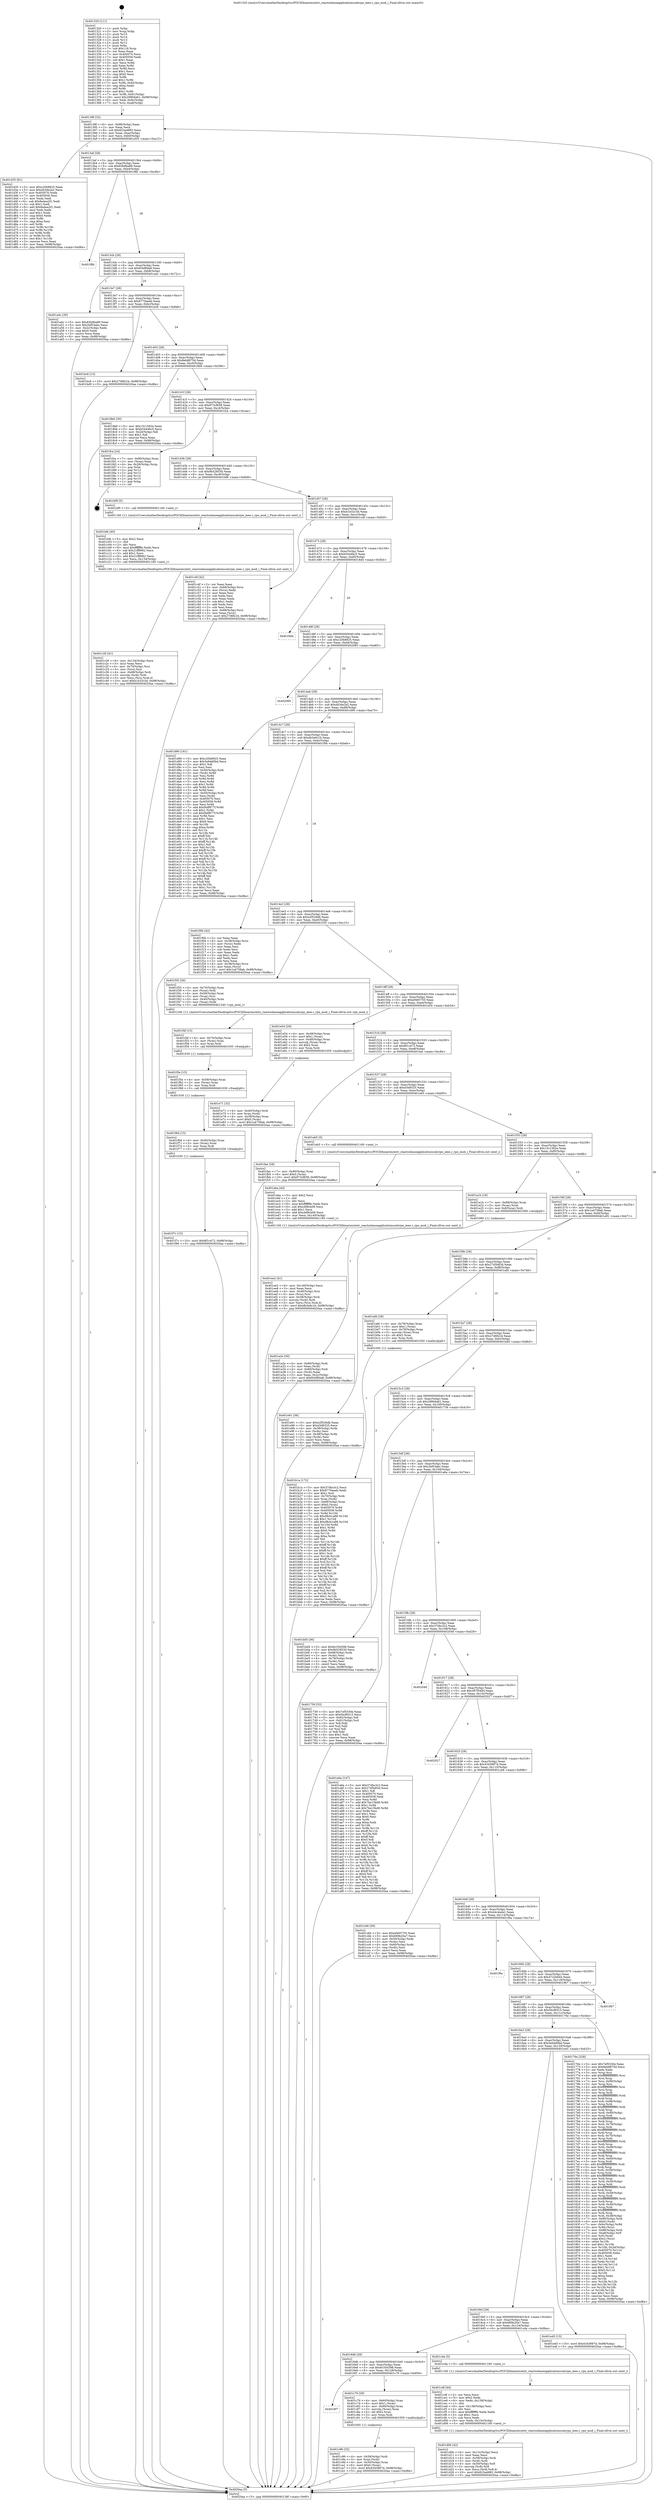 digraph "0x401320" {
  label = "0x401320 (/mnt/c/Users/mathe/Desktop/tcc/POCII/binaries/extr_reactosbaseapplicationscalcrpn_ieee.c_rpn_mod_i_Final-ollvm.out::main(0))"
  labelloc = "t"
  node[shape=record]

  Entry [label="",width=0.3,height=0.3,shape=circle,fillcolor=black,style=filled]
  "0x40138f" [label="{
     0x40138f [32]\l
     | [instrs]\l
     &nbsp;&nbsp;0x40138f \<+6\>: mov -0x98(%rbp),%eax\l
     &nbsp;&nbsp;0x401395 \<+2\>: mov %eax,%ecx\l
     &nbsp;&nbsp;0x401397 \<+6\>: sub $0x823a4885,%ecx\l
     &nbsp;&nbsp;0x40139d \<+6\>: mov %eax,-0xac(%rbp)\l
     &nbsp;&nbsp;0x4013a3 \<+6\>: mov %ecx,-0xb0(%rbp)\l
     &nbsp;&nbsp;0x4013a9 \<+6\>: je 0000000000401d35 \<main+0xa15\>\l
  }"]
  "0x401d35" [label="{
     0x401d35 [91]\l
     | [instrs]\l
     &nbsp;&nbsp;0x401d35 \<+5\>: mov $0xc20b8925,%eax\l
     &nbsp;&nbsp;0x401d3a \<+5\>: mov $0xd43de2e2,%ecx\l
     &nbsp;&nbsp;0x401d3f \<+7\>: mov 0x405070,%edx\l
     &nbsp;&nbsp;0x401d46 \<+7\>: mov 0x405058,%esi\l
     &nbsp;&nbsp;0x401d4d \<+2\>: mov %edx,%edi\l
     &nbsp;&nbsp;0x401d4f \<+6\>: sub $0x8a4ea2f1,%edi\l
     &nbsp;&nbsp;0x401d55 \<+3\>: sub $0x1,%edi\l
     &nbsp;&nbsp;0x401d58 \<+6\>: add $0x8a4ea2f1,%edi\l
     &nbsp;&nbsp;0x401d5e \<+3\>: imul %edi,%edx\l
     &nbsp;&nbsp;0x401d61 \<+3\>: and $0x1,%edx\l
     &nbsp;&nbsp;0x401d64 \<+3\>: cmp $0x0,%edx\l
     &nbsp;&nbsp;0x401d67 \<+4\>: sete %r8b\l
     &nbsp;&nbsp;0x401d6b \<+3\>: cmp $0xa,%esi\l
     &nbsp;&nbsp;0x401d6e \<+4\>: setl %r9b\l
     &nbsp;&nbsp;0x401d72 \<+3\>: mov %r8b,%r10b\l
     &nbsp;&nbsp;0x401d75 \<+3\>: and %r9b,%r10b\l
     &nbsp;&nbsp;0x401d78 \<+3\>: xor %r9b,%r8b\l
     &nbsp;&nbsp;0x401d7b \<+3\>: or %r8b,%r10b\l
     &nbsp;&nbsp;0x401d7e \<+4\>: test $0x1,%r10b\l
     &nbsp;&nbsp;0x401d82 \<+3\>: cmovne %ecx,%eax\l
     &nbsp;&nbsp;0x401d85 \<+6\>: mov %eax,-0x98(%rbp)\l
     &nbsp;&nbsp;0x401d8b \<+5\>: jmp 00000000004020aa \<main+0xd8a\>\l
  }"]
  "0x4013af" [label="{
     0x4013af [28]\l
     | [instrs]\l
     &nbsp;&nbsp;0x4013af \<+5\>: jmp 00000000004013b4 \<main+0x94\>\l
     &nbsp;&nbsp;0x4013b4 \<+6\>: mov -0xac(%rbp),%eax\l
     &nbsp;&nbsp;0x4013ba \<+5\>: sub $0x83b9ba89,%eax\l
     &nbsp;&nbsp;0x4013bf \<+6\>: mov %eax,-0xb4(%rbp)\l
     &nbsp;&nbsp;0x4013c5 \<+6\>: je 0000000000401f8b \<main+0xc6b\>\l
  }"]
  Exit [label="",width=0.3,height=0.3,shape=circle,fillcolor=black,style=filled,peripheries=2]
  "0x401f8b" [label="{
     0x401f8b\l
  }", style=dashed]
  "0x4013cb" [label="{
     0x4013cb [28]\l
     | [instrs]\l
     &nbsp;&nbsp;0x4013cb \<+5\>: jmp 00000000004013d0 \<main+0xb0\>\l
     &nbsp;&nbsp;0x4013d0 \<+6\>: mov -0xac(%rbp),%eax\l
     &nbsp;&nbsp;0x4013d6 \<+5\>: sub $0x83ef84a8,%eax\l
     &nbsp;&nbsp;0x4013db \<+6\>: mov %eax,-0xb8(%rbp)\l
     &nbsp;&nbsp;0x4013e1 \<+6\>: je 0000000000401a4c \<main+0x72c\>\l
  }"]
  "0x401f7c" [label="{
     0x401f7c [15]\l
     | [instrs]\l
     &nbsp;&nbsp;0x401f7c \<+10\>: movl $0x8f1c472,-0x98(%rbp)\l
     &nbsp;&nbsp;0x401f86 \<+5\>: jmp 00000000004020aa \<main+0xd8a\>\l
  }"]
  "0x401a4c" [label="{
     0x401a4c [30]\l
     | [instrs]\l
     &nbsp;&nbsp;0x401a4c \<+5\>: mov $0x83b9ba89,%eax\l
     &nbsp;&nbsp;0x401a51 \<+5\>: mov $0x2bf53abc,%ecx\l
     &nbsp;&nbsp;0x401a56 \<+3\>: mov -0x2c(%rbp),%edx\l
     &nbsp;&nbsp;0x401a59 \<+3\>: cmp $0x0,%edx\l
     &nbsp;&nbsp;0x401a5c \<+3\>: cmove %ecx,%eax\l
     &nbsp;&nbsp;0x401a5f \<+6\>: mov %eax,-0x98(%rbp)\l
     &nbsp;&nbsp;0x401a65 \<+5\>: jmp 00000000004020aa \<main+0xd8a\>\l
  }"]
  "0x4013e7" [label="{
     0x4013e7 [28]\l
     | [instrs]\l
     &nbsp;&nbsp;0x4013e7 \<+5\>: jmp 00000000004013ec \<main+0xcc\>\l
     &nbsp;&nbsp;0x4013ec \<+6\>: mov -0xac(%rbp),%eax\l
     &nbsp;&nbsp;0x4013f2 \<+5\>: sub $0x8770aeab,%eax\l
     &nbsp;&nbsp;0x4013f7 \<+6\>: mov %eax,-0xbc(%rbp)\l
     &nbsp;&nbsp;0x4013fd \<+6\>: je 0000000000401bc6 \<main+0x8a6\>\l
  }"]
  "0x401f6d" [label="{
     0x401f6d [15]\l
     | [instrs]\l
     &nbsp;&nbsp;0x401f6d \<+4\>: mov -0x40(%rbp),%rax\l
     &nbsp;&nbsp;0x401f71 \<+3\>: mov (%rax),%rax\l
     &nbsp;&nbsp;0x401f74 \<+3\>: mov %rax,%rdi\l
     &nbsp;&nbsp;0x401f77 \<+5\>: call 0000000000401030 \<free@plt\>\l
     | [calls]\l
     &nbsp;&nbsp;0x401030 \{1\} (unknown)\l
  }"]
  "0x401bc6" [label="{
     0x401bc6 [15]\l
     | [instrs]\l
     &nbsp;&nbsp;0x401bc6 \<+10\>: movl $0x27d6fc24,-0x98(%rbp)\l
     &nbsp;&nbsp;0x401bd0 \<+5\>: jmp 00000000004020aa \<main+0xd8a\>\l
  }"]
  "0x401403" [label="{
     0x401403 [28]\l
     | [instrs]\l
     &nbsp;&nbsp;0x401403 \<+5\>: jmp 0000000000401408 \<main+0xe8\>\l
     &nbsp;&nbsp;0x401408 \<+6\>: mov -0xac(%rbp),%eax\l
     &nbsp;&nbsp;0x40140e \<+5\>: sub $0x8eb8875d,%eax\l
     &nbsp;&nbsp;0x401413 \<+6\>: mov %eax,-0xc0(%rbp)\l
     &nbsp;&nbsp;0x401419 \<+6\>: je 00000000004018b6 \<main+0x596\>\l
  }"]
  "0x401f5e" [label="{
     0x401f5e [15]\l
     | [instrs]\l
     &nbsp;&nbsp;0x401f5e \<+4\>: mov -0x58(%rbp),%rax\l
     &nbsp;&nbsp;0x401f62 \<+3\>: mov (%rax),%rax\l
     &nbsp;&nbsp;0x401f65 \<+3\>: mov %rax,%rdi\l
     &nbsp;&nbsp;0x401f68 \<+5\>: call 0000000000401030 \<free@plt\>\l
     | [calls]\l
     &nbsp;&nbsp;0x401030 \{1\} (unknown)\l
  }"]
  "0x4018b6" [label="{
     0x4018b6 [30]\l
     | [instrs]\l
     &nbsp;&nbsp;0x4018b6 \<+5\>: mov $0x15c1582e,%eax\l
     &nbsp;&nbsp;0x4018bb \<+5\>: mov $0xb5444bc5,%ecx\l
     &nbsp;&nbsp;0x4018c0 \<+3\>: mov -0x2d(%rbp),%dl\l
     &nbsp;&nbsp;0x4018c3 \<+3\>: test $0x1,%dl\l
     &nbsp;&nbsp;0x4018c6 \<+3\>: cmovne %ecx,%eax\l
     &nbsp;&nbsp;0x4018c9 \<+6\>: mov %eax,-0x98(%rbp)\l
     &nbsp;&nbsp;0x4018cf \<+5\>: jmp 00000000004020aa \<main+0xd8a\>\l
  }"]
  "0x40141f" [label="{
     0x40141f [28]\l
     | [instrs]\l
     &nbsp;&nbsp;0x40141f \<+5\>: jmp 0000000000401424 \<main+0x104\>\l
     &nbsp;&nbsp;0x401424 \<+6\>: mov -0xac(%rbp),%eax\l
     &nbsp;&nbsp;0x40142a \<+5\>: sub $0x973cf658,%eax\l
     &nbsp;&nbsp;0x40142f \<+6\>: mov %eax,-0xc4(%rbp)\l
     &nbsp;&nbsp;0x401435 \<+6\>: je 0000000000401fca \<main+0xcaa\>\l
  }"]
  "0x401f4f" [label="{
     0x401f4f [15]\l
     | [instrs]\l
     &nbsp;&nbsp;0x401f4f \<+4\>: mov -0x70(%rbp),%rax\l
     &nbsp;&nbsp;0x401f53 \<+3\>: mov (%rax),%rax\l
     &nbsp;&nbsp;0x401f56 \<+3\>: mov %rax,%rdi\l
     &nbsp;&nbsp;0x401f59 \<+5\>: call 0000000000401030 \<free@plt\>\l
     | [calls]\l
     &nbsp;&nbsp;0x401030 \{1\} (unknown)\l
  }"]
  "0x401fca" [label="{
     0x401fca [24]\l
     | [instrs]\l
     &nbsp;&nbsp;0x401fca \<+7\>: mov -0x90(%rbp),%rax\l
     &nbsp;&nbsp;0x401fd1 \<+2\>: mov (%rax),%eax\l
     &nbsp;&nbsp;0x401fd3 \<+4\>: lea -0x28(%rbp),%rsp\l
     &nbsp;&nbsp;0x401fd7 \<+1\>: pop %rbx\l
     &nbsp;&nbsp;0x401fd8 \<+2\>: pop %r12\l
     &nbsp;&nbsp;0x401fda \<+2\>: pop %r13\l
     &nbsp;&nbsp;0x401fdc \<+2\>: pop %r14\l
     &nbsp;&nbsp;0x401fde \<+2\>: pop %r15\l
     &nbsp;&nbsp;0x401fe0 \<+1\>: pop %rbp\l
     &nbsp;&nbsp;0x401fe1 \<+1\>: ret\l
  }"]
  "0x40143b" [label="{
     0x40143b [28]\l
     | [instrs]\l
     &nbsp;&nbsp;0x40143b \<+5\>: jmp 0000000000401440 \<main+0x120\>\l
     &nbsp;&nbsp;0x401440 \<+6\>: mov -0xac(%rbp),%eax\l
     &nbsp;&nbsp;0x401446 \<+5\>: sub $0x9b528530,%eax\l
     &nbsp;&nbsp;0x40144b \<+6\>: mov %eax,-0xc8(%rbp)\l
     &nbsp;&nbsp;0x401451 \<+6\>: je 0000000000401bf9 \<main+0x8d9\>\l
  }"]
  "0x401ee2" [label="{
     0x401ee2 [41]\l
     | [instrs]\l
     &nbsp;&nbsp;0x401ee2 \<+6\>: mov -0x140(%rbp),%ecx\l
     &nbsp;&nbsp;0x401ee8 \<+3\>: imul %eax,%ecx\l
     &nbsp;&nbsp;0x401eeb \<+4\>: mov -0x40(%rbp),%rsi\l
     &nbsp;&nbsp;0x401eef \<+3\>: mov (%rsi),%rsi\l
     &nbsp;&nbsp;0x401ef2 \<+4\>: mov -0x38(%rbp),%rdi\l
     &nbsp;&nbsp;0x401ef6 \<+3\>: movslq (%rdi),%rdi\l
     &nbsp;&nbsp;0x401ef9 \<+3\>: mov %ecx,(%rsi,%rdi,4)\l
     &nbsp;&nbsp;0x401efc \<+10\>: movl $0xdb3e6c1b,-0x98(%rbp)\l
     &nbsp;&nbsp;0x401f06 \<+5\>: jmp 00000000004020aa \<main+0xd8a\>\l
  }"]
  "0x401bf9" [label="{
     0x401bf9 [5]\l
     | [instrs]\l
     &nbsp;&nbsp;0x401bf9 \<+5\>: call 0000000000401160 \<next_i\>\l
     | [calls]\l
     &nbsp;&nbsp;0x401160 \{1\} (/mnt/c/Users/mathe/Desktop/tcc/POCII/binaries/extr_reactosbaseapplicationscalcrpn_ieee.c_rpn_mod_i_Final-ollvm.out::next_i)\l
  }"]
  "0x401457" [label="{
     0x401457 [28]\l
     | [instrs]\l
     &nbsp;&nbsp;0x401457 \<+5\>: jmp 000000000040145c \<main+0x13c\>\l
     &nbsp;&nbsp;0x40145c \<+6\>: mov -0xac(%rbp),%eax\l
     &nbsp;&nbsp;0x401462 \<+5\>: sub $0xb1b32c3d,%eax\l
     &nbsp;&nbsp;0x401467 \<+6\>: mov %eax,-0xcc(%rbp)\l
     &nbsp;&nbsp;0x40146d \<+6\>: je 0000000000401c4f \<main+0x92f\>\l
  }"]
  "0x401eba" [label="{
     0x401eba [40]\l
     | [instrs]\l
     &nbsp;&nbsp;0x401eba \<+5\>: mov $0x2,%ecx\l
     &nbsp;&nbsp;0x401ebf \<+1\>: cltd\l
     &nbsp;&nbsp;0x401ec0 \<+2\>: idiv %ecx\l
     &nbsp;&nbsp;0x401ec2 \<+6\>: imul $0xfffffffe,%edx,%ecx\l
     &nbsp;&nbsp;0x401ec8 \<+6\>: sub $0xcbf9cb09,%ecx\l
     &nbsp;&nbsp;0x401ece \<+3\>: add $0x1,%ecx\l
     &nbsp;&nbsp;0x401ed1 \<+6\>: add $0xcbf9cb09,%ecx\l
     &nbsp;&nbsp;0x401ed7 \<+6\>: mov %ecx,-0x140(%rbp)\l
     &nbsp;&nbsp;0x401edd \<+5\>: call 0000000000401160 \<next_i\>\l
     | [calls]\l
     &nbsp;&nbsp;0x401160 \{1\} (/mnt/c/Users/mathe/Desktop/tcc/POCII/binaries/extr_reactosbaseapplicationscalcrpn_ieee.c_rpn_mod_i_Final-ollvm.out::next_i)\l
  }"]
  "0x401c4f" [label="{
     0x401c4f [42]\l
     | [instrs]\l
     &nbsp;&nbsp;0x401c4f \<+2\>: xor %eax,%eax\l
     &nbsp;&nbsp;0x401c51 \<+4\>: mov -0x68(%rbp),%rcx\l
     &nbsp;&nbsp;0x401c55 \<+2\>: mov (%rcx),%edx\l
     &nbsp;&nbsp;0x401c57 \<+2\>: mov %eax,%esi\l
     &nbsp;&nbsp;0x401c59 \<+2\>: sub %edx,%esi\l
     &nbsp;&nbsp;0x401c5b \<+2\>: mov %eax,%edx\l
     &nbsp;&nbsp;0x401c5d \<+3\>: sub $0x1,%edx\l
     &nbsp;&nbsp;0x401c60 \<+2\>: add %edx,%esi\l
     &nbsp;&nbsp;0x401c62 \<+2\>: sub %esi,%eax\l
     &nbsp;&nbsp;0x401c64 \<+4\>: mov -0x68(%rbp),%rcx\l
     &nbsp;&nbsp;0x401c68 \<+2\>: mov %eax,(%rcx)\l
     &nbsp;&nbsp;0x401c6a \<+10\>: movl $0x27d6fc24,-0x98(%rbp)\l
     &nbsp;&nbsp;0x401c74 \<+5\>: jmp 00000000004020aa \<main+0xd8a\>\l
  }"]
  "0x401473" [label="{
     0x401473 [28]\l
     | [instrs]\l
     &nbsp;&nbsp;0x401473 \<+5\>: jmp 0000000000401478 \<main+0x158\>\l
     &nbsp;&nbsp;0x401478 \<+6\>: mov -0xac(%rbp),%eax\l
     &nbsp;&nbsp;0x40147e \<+5\>: sub $0xb5444bc5,%eax\l
     &nbsp;&nbsp;0x401483 \<+6\>: mov %eax,-0xd0(%rbp)\l
     &nbsp;&nbsp;0x401489 \<+6\>: je 00000000004018d4 \<main+0x5b4\>\l
  }"]
  "0x401e71" [label="{
     0x401e71 [32]\l
     | [instrs]\l
     &nbsp;&nbsp;0x401e71 \<+4\>: mov -0x40(%rbp),%rdi\l
     &nbsp;&nbsp;0x401e75 \<+3\>: mov %rax,(%rdi)\l
     &nbsp;&nbsp;0x401e78 \<+4\>: mov -0x38(%rbp),%rax\l
     &nbsp;&nbsp;0x401e7c \<+6\>: movl $0x0,(%rax)\l
     &nbsp;&nbsp;0x401e82 \<+10\>: movl $0x1a4758ab,-0x98(%rbp)\l
     &nbsp;&nbsp;0x401e8c \<+5\>: jmp 00000000004020aa \<main+0xd8a\>\l
  }"]
  "0x4018d4" [label="{
     0x4018d4\l
  }", style=dashed]
  "0x40148f" [label="{
     0x40148f [28]\l
     | [instrs]\l
     &nbsp;&nbsp;0x40148f \<+5\>: jmp 0000000000401494 \<main+0x174\>\l
     &nbsp;&nbsp;0x401494 \<+6\>: mov -0xac(%rbp),%eax\l
     &nbsp;&nbsp;0x40149a \<+5\>: sub $0xc20b8925,%eax\l
     &nbsp;&nbsp;0x40149f \<+6\>: mov %eax,-0xd4(%rbp)\l
     &nbsp;&nbsp;0x4014a5 \<+6\>: je 0000000000402085 \<main+0xd65\>\l
  }"]
  "0x401d0b" [label="{
     0x401d0b [42]\l
     | [instrs]\l
     &nbsp;&nbsp;0x401d0b \<+6\>: mov -0x13c(%rbp),%ecx\l
     &nbsp;&nbsp;0x401d11 \<+3\>: imul %eax,%ecx\l
     &nbsp;&nbsp;0x401d14 \<+4\>: mov -0x58(%rbp),%rdi\l
     &nbsp;&nbsp;0x401d18 \<+3\>: mov (%rdi),%rdi\l
     &nbsp;&nbsp;0x401d1b \<+4\>: mov -0x50(%rbp),%r8\l
     &nbsp;&nbsp;0x401d1f \<+3\>: movslq (%r8),%r8\l
     &nbsp;&nbsp;0x401d22 \<+4\>: mov %ecx,(%rdi,%r8,4)\l
     &nbsp;&nbsp;0x401d26 \<+10\>: movl $0x823a4885,-0x98(%rbp)\l
     &nbsp;&nbsp;0x401d30 \<+5\>: jmp 00000000004020aa \<main+0xd8a\>\l
  }"]
  "0x402085" [label="{
     0x402085\l
  }", style=dashed]
  "0x4014ab" [label="{
     0x4014ab [28]\l
     | [instrs]\l
     &nbsp;&nbsp;0x4014ab \<+5\>: jmp 00000000004014b0 \<main+0x190\>\l
     &nbsp;&nbsp;0x4014b0 \<+6\>: mov -0xac(%rbp),%eax\l
     &nbsp;&nbsp;0x4014b6 \<+5\>: sub $0xd43de2e2,%eax\l
     &nbsp;&nbsp;0x4014bb \<+6\>: mov %eax,-0xd8(%rbp)\l
     &nbsp;&nbsp;0x4014c1 \<+6\>: je 0000000000401d90 \<main+0xa70\>\l
  }"]
  "0x401cdf" [label="{
     0x401cdf [44]\l
     | [instrs]\l
     &nbsp;&nbsp;0x401cdf \<+2\>: xor %ecx,%ecx\l
     &nbsp;&nbsp;0x401ce1 \<+5\>: mov $0x2,%edx\l
     &nbsp;&nbsp;0x401ce6 \<+6\>: mov %edx,-0x138(%rbp)\l
     &nbsp;&nbsp;0x401cec \<+1\>: cltd\l
     &nbsp;&nbsp;0x401ced \<+6\>: mov -0x138(%rbp),%esi\l
     &nbsp;&nbsp;0x401cf3 \<+2\>: idiv %esi\l
     &nbsp;&nbsp;0x401cf5 \<+6\>: imul $0xfffffffe,%edx,%edx\l
     &nbsp;&nbsp;0x401cfb \<+3\>: sub $0x1,%ecx\l
     &nbsp;&nbsp;0x401cfe \<+2\>: sub %ecx,%edx\l
     &nbsp;&nbsp;0x401d00 \<+6\>: mov %edx,-0x13c(%rbp)\l
     &nbsp;&nbsp;0x401d06 \<+5\>: call 0000000000401160 \<next_i\>\l
     | [calls]\l
     &nbsp;&nbsp;0x401160 \{1\} (/mnt/c/Users/mathe/Desktop/tcc/POCII/binaries/extr_reactosbaseapplicationscalcrpn_ieee.c_rpn_mod_i_Final-ollvm.out::next_i)\l
  }"]
  "0x401d90" [label="{
     0x401d90 [181]\l
     | [instrs]\l
     &nbsp;&nbsp;0x401d90 \<+5\>: mov $0xc20b8925,%eax\l
     &nbsp;&nbsp;0x401d95 \<+5\>: mov $0x5e6dd0bd,%ecx\l
     &nbsp;&nbsp;0x401d9a \<+2\>: mov $0x1,%dl\l
     &nbsp;&nbsp;0x401d9c \<+2\>: xor %esi,%esi\l
     &nbsp;&nbsp;0x401d9e \<+4\>: mov -0x50(%rbp),%rdi\l
     &nbsp;&nbsp;0x401da2 \<+3\>: mov (%rdi),%r8d\l
     &nbsp;&nbsp;0x401da5 \<+3\>: mov %esi,%r9d\l
     &nbsp;&nbsp;0x401da8 \<+3\>: sub %r8d,%r9d\l
     &nbsp;&nbsp;0x401dab \<+3\>: mov %esi,%r8d\l
     &nbsp;&nbsp;0x401dae \<+4\>: sub $0x1,%r8d\l
     &nbsp;&nbsp;0x401db2 \<+3\>: add %r8d,%r9d\l
     &nbsp;&nbsp;0x401db5 \<+3\>: sub %r9d,%esi\l
     &nbsp;&nbsp;0x401db8 \<+4\>: mov -0x50(%rbp),%rdi\l
     &nbsp;&nbsp;0x401dbc \<+2\>: mov %esi,(%rdi)\l
     &nbsp;&nbsp;0x401dbe \<+7\>: mov 0x405070,%esi\l
     &nbsp;&nbsp;0x401dc5 \<+8\>: mov 0x405058,%r8d\l
     &nbsp;&nbsp;0x401dcd \<+3\>: mov %esi,%r9d\l
     &nbsp;&nbsp;0x401dd0 \<+7\>: add $0xf4df877f,%r9d\l
     &nbsp;&nbsp;0x401dd7 \<+4\>: sub $0x1,%r9d\l
     &nbsp;&nbsp;0x401ddb \<+7\>: sub $0xf4df877f,%r9d\l
     &nbsp;&nbsp;0x401de2 \<+4\>: imul %r9d,%esi\l
     &nbsp;&nbsp;0x401de6 \<+3\>: and $0x1,%esi\l
     &nbsp;&nbsp;0x401de9 \<+3\>: cmp $0x0,%esi\l
     &nbsp;&nbsp;0x401dec \<+4\>: sete %r10b\l
     &nbsp;&nbsp;0x401df0 \<+4\>: cmp $0xa,%r8d\l
     &nbsp;&nbsp;0x401df4 \<+4\>: setl %r11b\l
     &nbsp;&nbsp;0x401df8 \<+3\>: mov %r10b,%bl\l
     &nbsp;&nbsp;0x401dfb \<+3\>: xor $0xff,%bl\l
     &nbsp;&nbsp;0x401dfe \<+3\>: mov %r11b,%r14b\l
     &nbsp;&nbsp;0x401e01 \<+4\>: xor $0xff,%r14b\l
     &nbsp;&nbsp;0x401e05 \<+3\>: xor $0x1,%dl\l
     &nbsp;&nbsp;0x401e08 \<+3\>: mov %bl,%r15b\l
     &nbsp;&nbsp;0x401e0b \<+4\>: and $0xff,%r15b\l
     &nbsp;&nbsp;0x401e0f \<+3\>: and %dl,%r10b\l
     &nbsp;&nbsp;0x401e12 \<+3\>: mov %r14b,%r12b\l
     &nbsp;&nbsp;0x401e15 \<+4\>: and $0xff,%r12b\l
     &nbsp;&nbsp;0x401e19 \<+3\>: and %dl,%r11b\l
     &nbsp;&nbsp;0x401e1c \<+3\>: or %r10b,%r15b\l
     &nbsp;&nbsp;0x401e1f \<+3\>: or %r11b,%r12b\l
     &nbsp;&nbsp;0x401e22 \<+3\>: xor %r12b,%r15b\l
     &nbsp;&nbsp;0x401e25 \<+3\>: or %r14b,%bl\l
     &nbsp;&nbsp;0x401e28 \<+3\>: xor $0xff,%bl\l
     &nbsp;&nbsp;0x401e2b \<+3\>: or $0x1,%dl\l
     &nbsp;&nbsp;0x401e2e \<+2\>: and %dl,%bl\l
     &nbsp;&nbsp;0x401e30 \<+3\>: or %bl,%r15b\l
     &nbsp;&nbsp;0x401e33 \<+4\>: test $0x1,%r15b\l
     &nbsp;&nbsp;0x401e37 \<+3\>: cmovne %ecx,%eax\l
     &nbsp;&nbsp;0x401e3a \<+6\>: mov %eax,-0x98(%rbp)\l
     &nbsp;&nbsp;0x401e40 \<+5\>: jmp 00000000004020aa \<main+0xd8a\>\l
  }"]
  "0x4014c7" [label="{
     0x4014c7 [28]\l
     | [instrs]\l
     &nbsp;&nbsp;0x4014c7 \<+5\>: jmp 00000000004014cc \<main+0x1ac\>\l
     &nbsp;&nbsp;0x4014cc \<+6\>: mov -0xac(%rbp),%eax\l
     &nbsp;&nbsp;0x4014d2 \<+5\>: sub $0xdb3e6c1b,%eax\l
     &nbsp;&nbsp;0x4014d7 \<+6\>: mov %eax,-0xdc(%rbp)\l
     &nbsp;&nbsp;0x4014dd \<+6\>: je 0000000000401f0b \<main+0xbeb\>\l
  }"]
  "0x401c96" [label="{
     0x401c96 [32]\l
     | [instrs]\l
     &nbsp;&nbsp;0x401c96 \<+4\>: mov -0x58(%rbp),%rdi\l
     &nbsp;&nbsp;0x401c9a \<+3\>: mov %rax,(%rdi)\l
     &nbsp;&nbsp;0x401c9d \<+4\>: mov -0x50(%rbp),%rax\l
     &nbsp;&nbsp;0x401ca1 \<+6\>: movl $0x0,(%rax)\l
     &nbsp;&nbsp;0x401ca7 \<+10\>: movl $0x4343897d,-0x98(%rbp)\l
     &nbsp;&nbsp;0x401cb1 \<+5\>: jmp 00000000004020aa \<main+0xd8a\>\l
  }"]
  "0x401f0b" [label="{
     0x401f0b [42]\l
     | [instrs]\l
     &nbsp;&nbsp;0x401f0b \<+2\>: xor %eax,%eax\l
     &nbsp;&nbsp;0x401f0d \<+4\>: mov -0x38(%rbp),%rcx\l
     &nbsp;&nbsp;0x401f11 \<+2\>: mov (%rcx),%edx\l
     &nbsp;&nbsp;0x401f13 \<+2\>: mov %eax,%esi\l
     &nbsp;&nbsp;0x401f15 \<+2\>: sub %edx,%esi\l
     &nbsp;&nbsp;0x401f17 \<+2\>: mov %eax,%edx\l
     &nbsp;&nbsp;0x401f19 \<+3\>: sub $0x1,%edx\l
     &nbsp;&nbsp;0x401f1c \<+2\>: add %edx,%esi\l
     &nbsp;&nbsp;0x401f1e \<+2\>: sub %esi,%eax\l
     &nbsp;&nbsp;0x401f20 \<+4\>: mov -0x38(%rbp),%rcx\l
     &nbsp;&nbsp;0x401f24 \<+2\>: mov %eax,(%rcx)\l
     &nbsp;&nbsp;0x401f26 \<+10\>: movl $0x1a4758ab,-0x98(%rbp)\l
     &nbsp;&nbsp;0x401f30 \<+5\>: jmp 00000000004020aa \<main+0xd8a\>\l
  }"]
  "0x4014e3" [label="{
     0x4014e3 [28]\l
     | [instrs]\l
     &nbsp;&nbsp;0x4014e3 \<+5\>: jmp 00000000004014e8 \<main+0x1c8\>\l
     &nbsp;&nbsp;0x4014e8 \<+6\>: mov -0xac(%rbp),%eax\l
     &nbsp;&nbsp;0x4014ee \<+5\>: sub $0xe2f526db,%eax\l
     &nbsp;&nbsp;0x4014f3 \<+6\>: mov %eax,-0xe0(%rbp)\l
     &nbsp;&nbsp;0x4014f9 \<+6\>: je 0000000000401f35 \<main+0xc15\>\l
  }"]
  "0x4016f7" [label="{
     0x4016f7\l
  }", style=dashed]
  "0x401f35" [label="{
     0x401f35 [26]\l
     | [instrs]\l
     &nbsp;&nbsp;0x401f35 \<+4\>: mov -0x70(%rbp),%rax\l
     &nbsp;&nbsp;0x401f39 \<+3\>: mov (%rax),%rdi\l
     &nbsp;&nbsp;0x401f3c \<+4\>: mov -0x58(%rbp),%rax\l
     &nbsp;&nbsp;0x401f40 \<+3\>: mov (%rax),%rsi\l
     &nbsp;&nbsp;0x401f43 \<+4\>: mov -0x40(%rbp),%rax\l
     &nbsp;&nbsp;0x401f47 \<+3\>: mov (%rax),%rdx\l
     &nbsp;&nbsp;0x401f4a \<+5\>: call 0000000000401240 \<rpn_mod_i\>\l
     | [calls]\l
     &nbsp;&nbsp;0x401240 \{1\} (/mnt/c/Users/mathe/Desktop/tcc/POCII/binaries/extr_reactosbaseapplicationscalcrpn_ieee.c_rpn_mod_i_Final-ollvm.out::rpn_mod_i)\l
  }"]
  "0x4014ff" [label="{
     0x4014ff [28]\l
     | [instrs]\l
     &nbsp;&nbsp;0x4014ff \<+5\>: jmp 0000000000401504 \<main+0x1e4\>\l
     &nbsp;&nbsp;0x401504 \<+6\>: mov -0xac(%rbp),%eax\l
     &nbsp;&nbsp;0x40150a \<+5\>: sub $0xef465755,%eax\l
     &nbsp;&nbsp;0x40150f \<+6\>: mov %eax,-0xe4(%rbp)\l
     &nbsp;&nbsp;0x401515 \<+6\>: je 0000000000401e54 \<main+0xb34\>\l
  }"]
  "0x401c79" [label="{
     0x401c79 [29]\l
     | [instrs]\l
     &nbsp;&nbsp;0x401c79 \<+4\>: mov -0x60(%rbp),%rax\l
     &nbsp;&nbsp;0x401c7d \<+6\>: movl $0x1,(%rax)\l
     &nbsp;&nbsp;0x401c83 \<+4\>: mov -0x60(%rbp),%rax\l
     &nbsp;&nbsp;0x401c87 \<+3\>: movslq (%rax),%rax\l
     &nbsp;&nbsp;0x401c8a \<+4\>: shl $0x2,%rax\l
     &nbsp;&nbsp;0x401c8e \<+3\>: mov %rax,%rdi\l
     &nbsp;&nbsp;0x401c91 \<+5\>: call 0000000000401050 \<malloc@plt\>\l
     | [calls]\l
     &nbsp;&nbsp;0x401050 \{1\} (unknown)\l
  }"]
  "0x401e54" [label="{
     0x401e54 [29]\l
     | [instrs]\l
     &nbsp;&nbsp;0x401e54 \<+4\>: mov -0x48(%rbp),%rax\l
     &nbsp;&nbsp;0x401e58 \<+6\>: movl $0x1,(%rax)\l
     &nbsp;&nbsp;0x401e5e \<+4\>: mov -0x48(%rbp),%rax\l
     &nbsp;&nbsp;0x401e62 \<+3\>: movslq (%rax),%rax\l
     &nbsp;&nbsp;0x401e65 \<+4\>: shl $0x2,%rax\l
     &nbsp;&nbsp;0x401e69 \<+3\>: mov %rax,%rdi\l
     &nbsp;&nbsp;0x401e6c \<+5\>: call 0000000000401050 \<malloc@plt\>\l
     | [calls]\l
     &nbsp;&nbsp;0x401050 \{1\} (unknown)\l
  }"]
  "0x40151b" [label="{
     0x40151b [28]\l
     | [instrs]\l
     &nbsp;&nbsp;0x40151b \<+5\>: jmp 0000000000401520 \<main+0x200\>\l
     &nbsp;&nbsp;0x401520 \<+6\>: mov -0xac(%rbp),%eax\l
     &nbsp;&nbsp;0x401526 \<+5\>: sub $0x8f1c472,%eax\l
     &nbsp;&nbsp;0x40152b \<+6\>: mov %eax,-0xe8(%rbp)\l
     &nbsp;&nbsp;0x401531 \<+6\>: je 0000000000401fae \<main+0xc8e\>\l
  }"]
  "0x4016db" [label="{
     0x4016db [28]\l
     | [instrs]\l
     &nbsp;&nbsp;0x4016db \<+5\>: jmp 00000000004016e0 \<main+0x3c0\>\l
     &nbsp;&nbsp;0x4016e0 \<+6\>: mov -0xac(%rbp),%eax\l
     &nbsp;&nbsp;0x4016e6 \<+5\>: sub $0x6c35d398,%eax\l
     &nbsp;&nbsp;0x4016eb \<+6\>: mov %eax,-0x128(%rbp)\l
     &nbsp;&nbsp;0x4016f1 \<+6\>: je 0000000000401c79 \<main+0x959\>\l
  }"]
  "0x401fae" [label="{
     0x401fae [28]\l
     | [instrs]\l
     &nbsp;&nbsp;0x401fae \<+7\>: mov -0x90(%rbp),%rax\l
     &nbsp;&nbsp;0x401fb5 \<+6\>: movl $0x0,(%rax)\l
     &nbsp;&nbsp;0x401fbb \<+10\>: movl $0x973cf658,-0x98(%rbp)\l
     &nbsp;&nbsp;0x401fc5 \<+5\>: jmp 00000000004020aa \<main+0xd8a\>\l
  }"]
  "0x401537" [label="{
     0x401537 [28]\l
     | [instrs]\l
     &nbsp;&nbsp;0x401537 \<+5\>: jmp 000000000040153c \<main+0x21c\>\l
     &nbsp;&nbsp;0x40153c \<+6\>: mov -0xac(%rbp),%eax\l
     &nbsp;&nbsp;0x401542 \<+5\>: sub $0xd3d9325,%eax\l
     &nbsp;&nbsp;0x401547 \<+6\>: mov %eax,-0xec(%rbp)\l
     &nbsp;&nbsp;0x40154d \<+6\>: je 0000000000401eb5 \<main+0xb95\>\l
  }"]
  "0x401cda" [label="{
     0x401cda [5]\l
     | [instrs]\l
     &nbsp;&nbsp;0x401cda \<+5\>: call 0000000000401160 \<next_i\>\l
     | [calls]\l
     &nbsp;&nbsp;0x401160 \{1\} (/mnt/c/Users/mathe/Desktop/tcc/POCII/binaries/extr_reactosbaseapplicationscalcrpn_ieee.c_rpn_mod_i_Final-ollvm.out::next_i)\l
  }"]
  "0x401eb5" [label="{
     0x401eb5 [5]\l
     | [instrs]\l
     &nbsp;&nbsp;0x401eb5 \<+5\>: call 0000000000401160 \<next_i\>\l
     | [calls]\l
     &nbsp;&nbsp;0x401160 \{1\} (/mnt/c/Users/mathe/Desktop/tcc/POCII/binaries/extr_reactosbaseapplicationscalcrpn_ieee.c_rpn_mod_i_Final-ollvm.out::next_i)\l
  }"]
  "0x401553" [label="{
     0x401553 [28]\l
     | [instrs]\l
     &nbsp;&nbsp;0x401553 \<+5\>: jmp 0000000000401558 \<main+0x238\>\l
     &nbsp;&nbsp;0x401558 \<+6\>: mov -0xac(%rbp),%eax\l
     &nbsp;&nbsp;0x40155e \<+5\>: sub $0x15c1582e,%eax\l
     &nbsp;&nbsp;0x401563 \<+6\>: mov %eax,-0xf0(%rbp)\l
     &nbsp;&nbsp;0x401569 \<+6\>: je 0000000000401a1b \<main+0x6fb\>\l
  }"]
  "0x4016bf" [label="{
     0x4016bf [28]\l
     | [instrs]\l
     &nbsp;&nbsp;0x4016bf \<+5\>: jmp 00000000004016c4 \<main+0x3a4\>\l
     &nbsp;&nbsp;0x4016c4 \<+6\>: mov -0xac(%rbp),%eax\l
     &nbsp;&nbsp;0x4016ca \<+5\>: sub $0x689b20a7,%eax\l
     &nbsp;&nbsp;0x4016cf \<+6\>: mov %eax,-0x124(%rbp)\l
     &nbsp;&nbsp;0x4016d5 \<+6\>: je 0000000000401cda \<main+0x9ba\>\l
  }"]
  "0x401a1b" [label="{
     0x401a1b [19]\l
     | [instrs]\l
     &nbsp;&nbsp;0x401a1b \<+7\>: mov -0x88(%rbp),%rax\l
     &nbsp;&nbsp;0x401a22 \<+3\>: mov (%rax),%rax\l
     &nbsp;&nbsp;0x401a25 \<+4\>: mov 0x8(%rax),%rdi\l
     &nbsp;&nbsp;0x401a29 \<+5\>: call 0000000000401060 \<atoi@plt\>\l
     | [calls]\l
     &nbsp;&nbsp;0x401060 \{1\} (unknown)\l
  }"]
  "0x40156f" [label="{
     0x40156f [28]\l
     | [instrs]\l
     &nbsp;&nbsp;0x40156f \<+5\>: jmp 0000000000401574 \<main+0x254\>\l
     &nbsp;&nbsp;0x401574 \<+6\>: mov -0xac(%rbp),%eax\l
     &nbsp;&nbsp;0x40157a \<+5\>: sub $0x1a4758ab,%eax\l
     &nbsp;&nbsp;0x40157f \<+6\>: mov %eax,-0xf4(%rbp)\l
     &nbsp;&nbsp;0x401585 \<+6\>: je 0000000000401e91 \<main+0xb71\>\l
  }"]
  "0x401e45" [label="{
     0x401e45 [15]\l
     | [instrs]\l
     &nbsp;&nbsp;0x401e45 \<+10\>: movl $0x4343897d,-0x98(%rbp)\l
     &nbsp;&nbsp;0x401e4f \<+5\>: jmp 00000000004020aa \<main+0xd8a\>\l
  }"]
  "0x401e91" [label="{
     0x401e91 [36]\l
     | [instrs]\l
     &nbsp;&nbsp;0x401e91 \<+5\>: mov $0xe2f526db,%eax\l
     &nbsp;&nbsp;0x401e96 \<+5\>: mov $0xd3d9325,%ecx\l
     &nbsp;&nbsp;0x401e9b \<+4\>: mov -0x38(%rbp),%rdx\l
     &nbsp;&nbsp;0x401e9f \<+2\>: mov (%rdx),%esi\l
     &nbsp;&nbsp;0x401ea1 \<+4\>: mov -0x48(%rbp),%rdx\l
     &nbsp;&nbsp;0x401ea5 \<+2\>: cmp (%rdx),%esi\l
     &nbsp;&nbsp;0x401ea7 \<+3\>: cmovl %ecx,%eax\l
     &nbsp;&nbsp;0x401eaa \<+6\>: mov %eax,-0x98(%rbp)\l
     &nbsp;&nbsp;0x401eb0 \<+5\>: jmp 00000000004020aa \<main+0xd8a\>\l
  }"]
  "0x40158b" [label="{
     0x40158b [28]\l
     | [instrs]\l
     &nbsp;&nbsp;0x40158b \<+5\>: jmp 0000000000401590 \<main+0x270\>\l
     &nbsp;&nbsp;0x401590 \<+6\>: mov -0xac(%rbp),%eax\l
     &nbsp;&nbsp;0x401596 \<+5\>: sub $0x27d5b83d,%eax\l
     &nbsp;&nbsp;0x40159b \<+6\>: mov %eax,-0xf8(%rbp)\l
     &nbsp;&nbsp;0x4015a1 \<+6\>: je 0000000000401afd \<main+0x7dd\>\l
  }"]
  "0x401c26" [label="{
     0x401c26 [41]\l
     | [instrs]\l
     &nbsp;&nbsp;0x401c26 \<+6\>: mov -0x134(%rbp),%ecx\l
     &nbsp;&nbsp;0x401c2c \<+3\>: imul %eax,%ecx\l
     &nbsp;&nbsp;0x401c2f \<+4\>: mov -0x70(%rbp),%rsi\l
     &nbsp;&nbsp;0x401c33 \<+3\>: mov (%rsi),%rsi\l
     &nbsp;&nbsp;0x401c36 \<+4\>: mov -0x68(%rbp),%rdi\l
     &nbsp;&nbsp;0x401c3a \<+3\>: movslq (%rdi),%rdi\l
     &nbsp;&nbsp;0x401c3d \<+3\>: mov %ecx,(%rsi,%rdi,4)\l
     &nbsp;&nbsp;0x401c40 \<+10\>: movl $0xb1b32c3d,-0x98(%rbp)\l
     &nbsp;&nbsp;0x401c4a \<+5\>: jmp 00000000004020aa \<main+0xd8a\>\l
  }"]
  "0x401afd" [label="{
     0x401afd [29]\l
     | [instrs]\l
     &nbsp;&nbsp;0x401afd \<+4\>: mov -0x78(%rbp),%rax\l
     &nbsp;&nbsp;0x401b01 \<+6\>: movl $0x1,(%rax)\l
     &nbsp;&nbsp;0x401b07 \<+4\>: mov -0x78(%rbp),%rax\l
     &nbsp;&nbsp;0x401b0b \<+3\>: movslq (%rax),%rax\l
     &nbsp;&nbsp;0x401b0e \<+4\>: shl $0x2,%rax\l
     &nbsp;&nbsp;0x401b12 \<+3\>: mov %rax,%rdi\l
     &nbsp;&nbsp;0x401b15 \<+5\>: call 0000000000401050 \<malloc@plt\>\l
     | [calls]\l
     &nbsp;&nbsp;0x401050 \{1\} (unknown)\l
  }"]
  "0x4015a7" [label="{
     0x4015a7 [28]\l
     | [instrs]\l
     &nbsp;&nbsp;0x4015a7 \<+5\>: jmp 00000000004015ac \<main+0x28c\>\l
     &nbsp;&nbsp;0x4015ac \<+6\>: mov -0xac(%rbp),%eax\l
     &nbsp;&nbsp;0x4015b2 \<+5\>: sub $0x27d6fc24,%eax\l
     &nbsp;&nbsp;0x4015b7 \<+6\>: mov %eax,-0xfc(%rbp)\l
     &nbsp;&nbsp;0x4015bd \<+6\>: je 0000000000401bd5 \<main+0x8b5\>\l
  }"]
  "0x401bfe" [label="{
     0x401bfe [40]\l
     | [instrs]\l
     &nbsp;&nbsp;0x401bfe \<+5\>: mov $0x2,%ecx\l
     &nbsp;&nbsp;0x401c03 \<+1\>: cltd\l
     &nbsp;&nbsp;0x401c04 \<+2\>: idiv %ecx\l
     &nbsp;&nbsp;0x401c06 \<+6\>: imul $0xfffffffe,%edx,%ecx\l
     &nbsp;&nbsp;0x401c0c \<+6\>: sub $0x21ff9662,%ecx\l
     &nbsp;&nbsp;0x401c12 \<+3\>: add $0x1,%ecx\l
     &nbsp;&nbsp;0x401c15 \<+6\>: add $0x21ff9662,%ecx\l
     &nbsp;&nbsp;0x401c1b \<+6\>: mov %ecx,-0x134(%rbp)\l
     &nbsp;&nbsp;0x401c21 \<+5\>: call 0000000000401160 \<next_i\>\l
     | [calls]\l
     &nbsp;&nbsp;0x401160 \{1\} (/mnt/c/Users/mathe/Desktop/tcc/POCII/binaries/extr_reactosbaseapplicationscalcrpn_ieee.c_rpn_mod_i_Final-ollvm.out::next_i)\l
  }"]
  "0x401bd5" [label="{
     0x401bd5 [36]\l
     | [instrs]\l
     &nbsp;&nbsp;0x401bd5 \<+5\>: mov $0x6c35d398,%eax\l
     &nbsp;&nbsp;0x401bda \<+5\>: mov $0x9b528530,%ecx\l
     &nbsp;&nbsp;0x401bdf \<+4\>: mov -0x68(%rbp),%rdx\l
     &nbsp;&nbsp;0x401be3 \<+2\>: mov (%rdx),%esi\l
     &nbsp;&nbsp;0x401be5 \<+4\>: mov -0x78(%rbp),%rdx\l
     &nbsp;&nbsp;0x401be9 \<+2\>: cmp (%rdx),%esi\l
     &nbsp;&nbsp;0x401beb \<+3\>: cmovl %ecx,%eax\l
     &nbsp;&nbsp;0x401bee \<+6\>: mov %eax,-0x98(%rbp)\l
     &nbsp;&nbsp;0x401bf4 \<+5\>: jmp 00000000004020aa \<main+0xd8a\>\l
  }"]
  "0x4015c3" [label="{
     0x4015c3 [28]\l
     | [instrs]\l
     &nbsp;&nbsp;0x4015c3 \<+5\>: jmp 00000000004015c8 \<main+0x2a8\>\l
     &nbsp;&nbsp;0x4015c8 \<+6\>: mov -0xac(%rbp),%eax\l
     &nbsp;&nbsp;0x4015ce \<+5\>: sub $0x29894a61,%eax\l
     &nbsp;&nbsp;0x4015d3 \<+6\>: mov %eax,-0x100(%rbp)\l
     &nbsp;&nbsp;0x4015d9 \<+6\>: je 0000000000401739 \<main+0x419\>\l
  }"]
  "0x401b1a" [label="{
     0x401b1a [172]\l
     | [instrs]\l
     &nbsp;&nbsp;0x401b1a \<+5\>: mov $0x37dbc3c2,%ecx\l
     &nbsp;&nbsp;0x401b1f \<+5\>: mov $0x8770aeab,%edx\l
     &nbsp;&nbsp;0x401b24 \<+3\>: mov $0x1,%sil\l
     &nbsp;&nbsp;0x401b27 \<+4\>: mov -0x70(%rbp),%rdi\l
     &nbsp;&nbsp;0x401b2b \<+3\>: mov %rax,(%rdi)\l
     &nbsp;&nbsp;0x401b2e \<+4\>: mov -0x68(%rbp),%rax\l
     &nbsp;&nbsp;0x401b32 \<+6\>: movl $0x0,(%rax)\l
     &nbsp;&nbsp;0x401b38 \<+8\>: mov 0x405070,%r8d\l
     &nbsp;&nbsp;0x401b40 \<+8\>: mov 0x405058,%r9d\l
     &nbsp;&nbsp;0x401b48 \<+3\>: mov %r8d,%r10d\l
     &nbsp;&nbsp;0x401b4b \<+7\>: sub $0xd8cb1a88,%r10d\l
     &nbsp;&nbsp;0x401b52 \<+4\>: sub $0x1,%r10d\l
     &nbsp;&nbsp;0x401b56 \<+7\>: add $0xd8cb1a88,%r10d\l
     &nbsp;&nbsp;0x401b5d \<+4\>: imul %r10d,%r8d\l
     &nbsp;&nbsp;0x401b61 \<+4\>: and $0x1,%r8d\l
     &nbsp;&nbsp;0x401b65 \<+4\>: cmp $0x0,%r8d\l
     &nbsp;&nbsp;0x401b69 \<+4\>: sete %r11b\l
     &nbsp;&nbsp;0x401b6d \<+4\>: cmp $0xa,%r9d\l
     &nbsp;&nbsp;0x401b71 \<+3\>: setl %bl\l
     &nbsp;&nbsp;0x401b74 \<+3\>: mov %r11b,%r14b\l
     &nbsp;&nbsp;0x401b77 \<+4\>: xor $0xff,%r14b\l
     &nbsp;&nbsp;0x401b7b \<+3\>: mov %bl,%r15b\l
     &nbsp;&nbsp;0x401b7e \<+4\>: xor $0xff,%r15b\l
     &nbsp;&nbsp;0x401b82 \<+4\>: xor $0x1,%sil\l
     &nbsp;&nbsp;0x401b86 \<+3\>: mov %r14b,%r12b\l
     &nbsp;&nbsp;0x401b89 \<+4\>: and $0xff,%r12b\l
     &nbsp;&nbsp;0x401b8d \<+3\>: and %sil,%r11b\l
     &nbsp;&nbsp;0x401b90 \<+3\>: mov %r15b,%r13b\l
     &nbsp;&nbsp;0x401b93 \<+4\>: and $0xff,%r13b\l
     &nbsp;&nbsp;0x401b97 \<+3\>: and %sil,%bl\l
     &nbsp;&nbsp;0x401b9a \<+3\>: or %r11b,%r12b\l
     &nbsp;&nbsp;0x401b9d \<+3\>: or %bl,%r13b\l
     &nbsp;&nbsp;0x401ba0 \<+3\>: xor %r13b,%r12b\l
     &nbsp;&nbsp;0x401ba3 \<+3\>: or %r15b,%r14b\l
     &nbsp;&nbsp;0x401ba6 \<+4\>: xor $0xff,%r14b\l
     &nbsp;&nbsp;0x401baa \<+4\>: or $0x1,%sil\l
     &nbsp;&nbsp;0x401bae \<+3\>: and %sil,%r14b\l
     &nbsp;&nbsp;0x401bb1 \<+3\>: or %r14b,%r12b\l
     &nbsp;&nbsp;0x401bb4 \<+4\>: test $0x1,%r12b\l
     &nbsp;&nbsp;0x401bb8 \<+3\>: cmovne %edx,%ecx\l
     &nbsp;&nbsp;0x401bbb \<+6\>: mov %ecx,-0x98(%rbp)\l
     &nbsp;&nbsp;0x401bc1 \<+5\>: jmp 00000000004020aa \<main+0xd8a\>\l
  }"]
  "0x401739" [label="{
     0x401739 [53]\l
     | [instrs]\l
     &nbsp;&nbsp;0x401739 \<+5\>: mov $0x7ef5530e,%eax\l
     &nbsp;&nbsp;0x40173e \<+5\>: mov $0x5bcf9315,%ecx\l
     &nbsp;&nbsp;0x401743 \<+6\>: mov -0x92(%rbp),%dl\l
     &nbsp;&nbsp;0x401749 \<+7\>: mov -0x91(%rbp),%sil\l
     &nbsp;&nbsp;0x401750 \<+3\>: mov %dl,%dil\l
     &nbsp;&nbsp;0x401753 \<+3\>: and %sil,%dil\l
     &nbsp;&nbsp;0x401756 \<+3\>: xor %sil,%dl\l
     &nbsp;&nbsp;0x401759 \<+3\>: or %dl,%dil\l
     &nbsp;&nbsp;0x40175c \<+4\>: test $0x1,%dil\l
     &nbsp;&nbsp;0x401760 \<+3\>: cmovne %ecx,%eax\l
     &nbsp;&nbsp;0x401763 \<+6\>: mov %eax,-0x98(%rbp)\l
     &nbsp;&nbsp;0x401769 \<+5\>: jmp 00000000004020aa \<main+0xd8a\>\l
  }"]
  "0x4015df" [label="{
     0x4015df [28]\l
     | [instrs]\l
     &nbsp;&nbsp;0x4015df \<+5\>: jmp 00000000004015e4 \<main+0x2c4\>\l
     &nbsp;&nbsp;0x4015e4 \<+6\>: mov -0xac(%rbp),%eax\l
     &nbsp;&nbsp;0x4015ea \<+5\>: sub $0x2bf53abc,%eax\l
     &nbsp;&nbsp;0x4015ef \<+6\>: mov %eax,-0x104(%rbp)\l
     &nbsp;&nbsp;0x4015f5 \<+6\>: je 0000000000401a6a \<main+0x74a\>\l
  }"]
  "0x4020aa" [label="{
     0x4020aa [5]\l
     | [instrs]\l
     &nbsp;&nbsp;0x4020aa \<+5\>: jmp 000000000040138f \<main+0x6f\>\l
  }"]
  "0x401320" [label="{
     0x401320 [111]\l
     | [instrs]\l
     &nbsp;&nbsp;0x401320 \<+1\>: push %rbp\l
     &nbsp;&nbsp;0x401321 \<+3\>: mov %rsp,%rbp\l
     &nbsp;&nbsp;0x401324 \<+2\>: push %r15\l
     &nbsp;&nbsp;0x401326 \<+2\>: push %r14\l
     &nbsp;&nbsp;0x401328 \<+2\>: push %r13\l
     &nbsp;&nbsp;0x40132a \<+2\>: push %r12\l
     &nbsp;&nbsp;0x40132c \<+1\>: push %rbx\l
     &nbsp;&nbsp;0x40132d \<+7\>: sub $0x118,%rsp\l
     &nbsp;&nbsp;0x401334 \<+2\>: xor %eax,%eax\l
     &nbsp;&nbsp;0x401336 \<+7\>: mov 0x405070,%ecx\l
     &nbsp;&nbsp;0x40133d \<+7\>: mov 0x405058,%edx\l
     &nbsp;&nbsp;0x401344 \<+3\>: sub $0x1,%eax\l
     &nbsp;&nbsp;0x401347 \<+3\>: mov %ecx,%r8d\l
     &nbsp;&nbsp;0x40134a \<+3\>: add %eax,%r8d\l
     &nbsp;&nbsp;0x40134d \<+4\>: imul %r8d,%ecx\l
     &nbsp;&nbsp;0x401351 \<+3\>: and $0x1,%ecx\l
     &nbsp;&nbsp;0x401354 \<+3\>: cmp $0x0,%ecx\l
     &nbsp;&nbsp;0x401357 \<+4\>: sete %r9b\l
     &nbsp;&nbsp;0x40135b \<+4\>: and $0x1,%r9b\l
     &nbsp;&nbsp;0x40135f \<+7\>: mov %r9b,-0x92(%rbp)\l
     &nbsp;&nbsp;0x401366 \<+3\>: cmp $0xa,%edx\l
     &nbsp;&nbsp;0x401369 \<+4\>: setl %r9b\l
     &nbsp;&nbsp;0x40136d \<+4\>: and $0x1,%r9b\l
     &nbsp;&nbsp;0x401371 \<+7\>: mov %r9b,-0x91(%rbp)\l
     &nbsp;&nbsp;0x401378 \<+10\>: movl $0x29894a61,-0x98(%rbp)\l
     &nbsp;&nbsp;0x401382 \<+6\>: mov %edi,-0x9c(%rbp)\l
     &nbsp;&nbsp;0x401388 \<+7\>: mov %rsi,-0xa8(%rbp)\l
  }"]
  "0x401a2e" [label="{
     0x401a2e [30]\l
     | [instrs]\l
     &nbsp;&nbsp;0x401a2e \<+4\>: mov -0x80(%rbp),%rdi\l
     &nbsp;&nbsp;0x401a32 \<+2\>: mov %eax,(%rdi)\l
     &nbsp;&nbsp;0x401a34 \<+4\>: mov -0x80(%rbp),%rdi\l
     &nbsp;&nbsp;0x401a38 \<+2\>: mov (%rdi),%eax\l
     &nbsp;&nbsp;0x401a3a \<+3\>: mov %eax,-0x2c(%rbp)\l
     &nbsp;&nbsp;0x401a3d \<+10\>: movl $0x83ef84a8,-0x98(%rbp)\l
     &nbsp;&nbsp;0x401a47 \<+5\>: jmp 00000000004020aa \<main+0xd8a\>\l
  }"]
  "0x401a6a" [label="{
     0x401a6a [147]\l
     | [instrs]\l
     &nbsp;&nbsp;0x401a6a \<+5\>: mov $0x37dbc3c2,%eax\l
     &nbsp;&nbsp;0x401a6f \<+5\>: mov $0x27d5b83d,%ecx\l
     &nbsp;&nbsp;0x401a74 \<+2\>: mov $0x1,%dl\l
     &nbsp;&nbsp;0x401a76 \<+7\>: mov 0x405070,%esi\l
     &nbsp;&nbsp;0x401a7d \<+7\>: mov 0x405058,%edi\l
     &nbsp;&nbsp;0x401a84 \<+3\>: mov %esi,%r8d\l
     &nbsp;&nbsp;0x401a87 \<+7\>: add $0x7be15bd9,%r8d\l
     &nbsp;&nbsp;0x401a8e \<+4\>: sub $0x1,%r8d\l
     &nbsp;&nbsp;0x401a92 \<+7\>: sub $0x7be15bd9,%r8d\l
     &nbsp;&nbsp;0x401a99 \<+4\>: imul %r8d,%esi\l
     &nbsp;&nbsp;0x401a9d \<+3\>: and $0x1,%esi\l
     &nbsp;&nbsp;0x401aa0 \<+3\>: cmp $0x0,%esi\l
     &nbsp;&nbsp;0x401aa3 \<+4\>: sete %r9b\l
     &nbsp;&nbsp;0x401aa7 \<+3\>: cmp $0xa,%edi\l
     &nbsp;&nbsp;0x401aaa \<+4\>: setl %r10b\l
     &nbsp;&nbsp;0x401aae \<+3\>: mov %r9b,%r11b\l
     &nbsp;&nbsp;0x401ab1 \<+4\>: xor $0xff,%r11b\l
     &nbsp;&nbsp;0x401ab5 \<+3\>: mov %r10b,%bl\l
     &nbsp;&nbsp;0x401ab8 \<+3\>: xor $0xff,%bl\l
     &nbsp;&nbsp;0x401abb \<+3\>: xor $0x0,%dl\l
     &nbsp;&nbsp;0x401abe \<+3\>: mov %r11b,%r14b\l
     &nbsp;&nbsp;0x401ac1 \<+4\>: and $0x0,%r14b\l
     &nbsp;&nbsp;0x401ac5 \<+3\>: and %dl,%r9b\l
     &nbsp;&nbsp;0x401ac8 \<+3\>: mov %bl,%r15b\l
     &nbsp;&nbsp;0x401acb \<+4\>: and $0x0,%r15b\l
     &nbsp;&nbsp;0x401acf \<+3\>: and %dl,%r10b\l
     &nbsp;&nbsp;0x401ad2 \<+3\>: or %r9b,%r14b\l
     &nbsp;&nbsp;0x401ad5 \<+3\>: or %r10b,%r15b\l
     &nbsp;&nbsp;0x401ad8 \<+3\>: xor %r15b,%r14b\l
     &nbsp;&nbsp;0x401adb \<+3\>: or %bl,%r11b\l
     &nbsp;&nbsp;0x401ade \<+4\>: xor $0xff,%r11b\l
     &nbsp;&nbsp;0x401ae2 \<+3\>: or $0x0,%dl\l
     &nbsp;&nbsp;0x401ae5 \<+3\>: and %dl,%r11b\l
     &nbsp;&nbsp;0x401ae8 \<+3\>: or %r11b,%r14b\l
     &nbsp;&nbsp;0x401aeb \<+4\>: test $0x1,%r14b\l
     &nbsp;&nbsp;0x401aef \<+3\>: cmovne %ecx,%eax\l
     &nbsp;&nbsp;0x401af2 \<+6\>: mov %eax,-0x98(%rbp)\l
     &nbsp;&nbsp;0x401af8 \<+5\>: jmp 00000000004020aa \<main+0xd8a\>\l
  }"]
  "0x4015fb" [label="{
     0x4015fb [28]\l
     | [instrs]\l
     &nbsp;&nbsp;0x4015fb \<+5\>: jmp 0000000000401600 \<main+0x2e0\>\l
     &nbsp;&nbsp;0x401600 \<+6\>: mov -0xac(%rbp),%eax\l
     &nbsp;&nbsp;0x401606 \<+5\>: sub $0x37dbc3c2,%eax\l
     &nbsp;&nbsp;0x40160b \<+6\>: mov %eax,-0x108(%rbp)\l
     &nbsp;&nbsp;0x401611 \<+6\>: je 0000000000402048 \<main+0xd28\>\l
  }"]
  "0x4016a3" [label="{
     0x4016a3 [28]\l
     | [instrs]\l
     &nbsp;&nbsp;0x4016a3 \<+5\>: jmp 00000000004016a8 \<main+0x388\>\l
     &nbsp;&nbsp;0x4016a8 \<+6\>: mov -0xac(%rbp),%eax\l
     &nbsp;&nbsp;0x4016ae \<+5\>: sub $0x5e6dd0bd,%eax\l
     &nbsp;&nbsp;0x4016b3 \<+6\>: mov %eax,-0x120(%rbp)\l
     &nbsp;&nbsp;0x4016b9 \<+6\>: je 0000000000401e45 \<main+0xb25\>\l
  }"]
  "0x402048" [label="{
     0x402048\l
  }", style=dashed]
  "0x401617" [label="{
     0x401617 [28]\l
     | [instrs]\l
     &nbsp;&nbsp;0x401617 \<+5\>: jmp 000000000040161c \<main+0x2fc\>\l
     &nbsp;&nbsp;0x40161c \<+6\>: mov -0xac(%rbp),%eax\l
     &nbsp;&nbsp;0x401622 \<+5\>: sub $0x387f5484,%eax\l
     &nbsp;&nbsp;0x401627 \<+6\>: mov %eax,-0x10c(%rbp)\l
     &nbsp;&nbsp;0x40162d \<+6\>: je 0000000000402027 \<main+0xd07\>\l
  }"]
  "0x40176e" [label="{
     0x40176e [328]\l
     | [instrs]\l
     &nbsp;&nbsp;0x40176e \<+5\>: mov $0x7ef5530e,%eax\l
     &nbsp;&nbsp;0x401773 \<+5\>: mov $0x8eb8875d,%ecx\l
     &nbsp;&nbsp;0x401778 \<+2\>: xor %edx,%edx\l
     &nbsp;&nbsp;0x40177a \<+3\>: mov %rsp,%rsi\l
     &nbsp;&nbsp;0x40177d \<+4\>: add $0xfffffffffffffff0,%rsi\l
     &nbsp;&nbsp;0x401781 \<+3\>: mov %rsi,%rsp\l
     &nbsp;&nbsp;0x401784 \<+7\>: mov %rsi,-0x90(%rbp)\l
     &nbsp;&nbsp;0x40178b \<+3\>: mov %rsp,%rsi\l
     &nbsp;&nbsp;0x40178e \<+4\>: add $0xfffffffffffffff0,%rsi\l
     &nbsp;&nbsp;0x401792 \<+3\>: mov %rsi,%rsp\l
     &nbsp;&nbsp;0x401795 \<+3\>: mov %rsp,%rdi\l
     &nbsp;&nbsp;0x401798 \<+4\>: add $0xfffffffffffffff0,%rdi\l
     &nbsp;&nbsp;0x40179c \<+3\>: mov %rdi,%rsp\l
     &nbsp;&nbsp;0x40179f \<+7\>: mov %rdi,-0x88(%rbp)\l
     &nbsp;&nbsp;0x4017a6 \<+3\>: mov %rsp,%rdi\l
     &nbsp;&nbsp;0x4017a9 \<+4\>: add $0xfffffffffffffff0,%rdi\l
     &nbsp;&nbsp;0x4017ad \<+3\>: mov %rdi,%rsp\l
     &nbsp;&nbsp;0x4017b0 \<+4\>: mov %rdi,-0x80(%rbp)\l
     &nbsp;&nbsp;0x4017b4 \<+3\>: mov %rsp,%rdi\l
     &nbsp;&nbsp;0x4017b7 \<+4\>: add $0xfffffffffffffff0,%rdi\l
     &nbsp;&nbsp;0x4017bb \<+3\>: mov %rdi,%rsp\l
     &nbsp;&nbsp;0x4017be \<+4\>: mov %rdi,-0x78(%rbp)\l
     &nbsp;&nbsp;0x4017c2 \<+3\>: mov %rsp,%rdi\l
     &nbsp;&nbsp;0x4017c5 \<+4\>: add $0xfffffffffffffff0,%rdi\l
     &nbsp;&nbsp;0x4017c9 \<+3\>: mov %rdi,%rsp\l
     &nbsp;&nbsp;0x4017cc \<+4\>: mov %rdi,-0x70(%rbp)\l
     &nbsp;&nbsp;0x4017d0 \<+3\>: mov %rsp,%rdi\l
     &nbsp;&nbsp;0x4017d3 \<+4\>: add $0xfffffffffffffff0,%rdi\l
     &nbsp;&nbsp;0x4017d7 \<+3\>: mov %rdi,%rsp\l
     &nbsp;&nbsp;0x4017da \<+4\>: mov %rdi,-0x68(%rbp)\l
     &nbsp;&nbsp;0x4017de \<+3\>: mov %rsp,%rdi\l
     &nbsp;&nbsp;0x4017e1 \<+4\>: add $0xfffffffffffffff0,%rdi\l
     &nbsp;&nbsp;0x4017e5 \<+3\>: mov %rdi,%rsp\l
     &nbsp;&nbsp;0x4017e8 \<+4\>: mov %rdi,-0x60(%rbp)\l
     &nbsp;&nbsp;0x4017ec \<+3\>: mov %rsp,%rdi\l
     &nbsp;&nbsp;0x4017ef \<+4\>: add $0xfffffffffffffff0,%rdi\l
     &nbsp;&nbsp;0x4017f3 \<+3\>: mov %rdi,%rsp\l
     &nbsp;&nbsp;0x4017f6 \<+4\>: mov %rdi,-0x58(%rbp)\l
     &nbsp;&nbsp;0x4017fa \<+3\>: mov %rsp,%rdi\l
     &nbsp;&nbsp;0x4017fd \<+4\>: add $0xfffffffffffffff0,%rdi\l
     &nbsp;&nbsp;0x401801 \<+3\>: mov %rdi,%rsp\l
     &nbsp;&nbsp;0x401804 \<+4\>: mov %rdi,-0x50(%rbp)\l
     &nbsp;&nbsp;0x401808 \<+3\>: mov %rsp,%rdi\l
     &nbsp;&nbsp;0x40180b \<+4\>: add $0xfffffffffffffff0,%rdi\l
     &nbsp;&nbsp;0x40180f \<+3\>: mov %rdi,%rsp\l
     &nbsp;&nbsp;0x401812 \<+4\>: mov %rdi,-0x48(%rbp)\l
     &nbsp;&nbsp;0x401816 \<+3\>: mov %rsp,%rdi\l
     &nbsp;&nbsp;0x401819 \<+4\>: add $0xfffffffffffffff0,%rdi\l
     &nbsp;&nbsp;0x40181d \<+3\>: mov %rdi,%rsp\l
     &nbsp;&nbsp;0x401820 \<+4\>: mov %rdi,-0x40(%rbp)\l
     &nbsp;&nbsp;0x401824 \<+3\>: mov %rsp,%rdi\l
     &nbsp;&nbsp;0x401827 \<+4\>: add $0xfffffffffffffff0,%rdi\l
     &nbsp;&nbsp;0x40182b \<+3\>: mov %rdi,%rsp\l
     &nbsp;&nbsp;0x40182e \<+4\>: mov %rdi,-0x38(%rbp)\l
     &nbsp;&nbsp;0x401832 \<+7\>: mov -0x90(%rbp),%rdi\l
     &nbsp;&nbsp;0x401839 \<+6\>: movl $0x0,(%rdi)\l
     &nbsp;&nbsp;0x40183f \<+7\>: mov -0x9c(%rbp),%r8d\l
     &nbsp;&nbsp;0x401846 \<+3\>: mov %r8d,(%rsi)\l
     &nbsp;&nbsp;0x401849 \<+7\>: mov -0x88(%rbp),%rdi\l
     &nbsp;&nbsp;0x401850 \<+7\>: mov -0xa8(%rbp),%r9\l
     &nbsp;&nbsp;0x401857 \<+3\>: mov %r9,(%rdi)\l
     &nbsp;&nbsp;0x40185a \<+3\>: cmpl $0x2,(%rsi)\l
     &nbsp;&nbsp;0x40185d \<+4\>: setne %r10b\l
     &nbsp;&nbsp;0x401861 \<+4\>: and $0x1,%r10b\l
     &nbsp;&nbsp;0x401865 \<+4\>: mov %r10b,-0x2d(%rbp)\l
     &nbsp;&nbsp;0x401869 \<+8\>: mov 0x405070,%r11d\l
     &nbsp;&nbsp;0x401871 \<+7\>: mov 0x405058,%ebx\l
     &nbsp;&nbsp;0x401878 \<+3\>: sub $0x1,%edx\l
     &nbsp;&nbsp;0x40187b \<+3\>: mov %r11d,%r14d\l
     &nbsp;&nbsp;0x40187e \<+3\>: add %edx,%r14d\l
     &nbsp;&nbsp;0x401881 \<+4\>: imul %r14d,%r11d\l
     &nbsp;&nbsp;0x401885 \<+4\>: and $0x1,%r11d\l
     &nbsp;&nbsp;0x401889 \<+4\>: cmp $0x0,%r11d\l
     &nbsp;&nbsp;0x40188d \<+4\>: sete %r10b\l
     &nbsp;&nbsp;0x401891 \<+3\>: cmp $0xa,%ebx\l
     &nbsp;&nbsp;0x401894 \<+4\>: setl %r15b\l
     &nbsp;&nbsp;0x401898 \<+3\>: mov %r10b,%r12b\l
     &nbsp;&nbsp;0x40189b \<+3\>: and %r15b,%r12b\l
     &nbsp;&nbsp;0x40189e \<+3\>: xor %r15b,%r10b\l
     &nbsp;&nbsp;0x4018a1 \<+3\>: or %r10b,%r12b\l
     &nbsp;&nbsp;0x4018a4 \<+4\>: test $0x1,%r12b\l
     &nbsp;&nbsp;0x4018a8 \<+3\>: cmovne %ecx,%eax\l
     &nbsp;&nbsp;0x4018ab \<+6\>: mov %eax,-0x98(%rbp)\l
     &nbsp;&nbsp;0x4018b1 \<+5\>: jmp 00000000004020aa \<main+0xd8a\>\l
  }"]
  "0x402027" [label="{
     0x402027\l
  }", style=dashed]
  "0x401633" [label="{
     0x401633 [28]\l
     | [instrs]\l
     &nbsp;&nbsp;0x401633 \<+5\>: jmp 0000000000401638 \<main+0x318\>\l
     &nbsp;&nbsp;0x401638 \<+6\>: mov -0xac(%rbp),%eax\l
     &nbsp;&nbsp;0x40163e \<+5\>: sub $0x4343897d,%eax\l
     &nbsp;&nbsp;0x401643 \<+6\>: mov %eax,-0x110(%rbp)\l
     &nbsp;&nbsp;0x401649 \<+6\>: je 0000000000401cb6 \<main+0x996\>\l
  }"]
  "0x401687" [label="{
     0x401687 [28]\l
     | [instrs]\l
     &nbsp;&nbsp;0x401687 \<+5\>: jmp 000000000040168c \<main+0x36c\>\l
     &nbsp;&nbsp;0x40168c \<+6\>: mov -0xac(%rbp),%eax\l
     &nbsp;&nbsp;0x401692 \<+5\>: sub $0x5bcf9315,%eax\l
     &nbsp;&nbsp;0x401697 \<+6\>: mov %eax,-0x11c(%rbp)\l
     &nbsp;&nbsp;0x40169d \<+6\>: je 000000000040176e \<main+0x44e\>\l
  }"]
  "0x401cb6" [label="{
     0x401cb6 [36]\l
     | [instrs]\l
     &nbsp;&nbsp;0x401cb6 \<+5\>: mov $0xef465755,%eax\l
     &nbsp;&nbsp;0x401cbb \<+5\>: mov $0x689b20a7,%ecx\l
     &nbsp;&nbsp;0x401cc0 \<+4\>: mov -0x50(%rbp),%rdx\l
     &nbsp;&nbsp;0x401cc4 \<+2\>: mov (%rdx),%esi\l
     &nbsp;&nbsp;0x401cc6 \<+4\>: mov -0x60(%rbp),%rdx\l
     &nbsp;&nbsp;0x401cca \<+2\>: cmp (%rdx),%esi\l
     &nbsp;&nbsp;0x401ccc \<+3\>: cmovl %ecx,%eax\l
     &nbsp;&nbsp;0x401ccf \<+6\>: mov %eax,-0x98(%rbp)\l
     &nbsp;&nbsp;0x401cd5 \<+5\>: jmp 00000000004020aa \<main+0xd8a\>\l
  }"]
  "0x40164f" [label="{
     0x40164f [28]\l
     | [instrs]\l
     &nbsp;&nbsp;0x40164f \<+5\>: jmp 0000000000401654 \<main+0x334\>\l
     &nbsp;&nbsp;0x401654 \<+6\>: mov -0xac(%rbp),%eax\l
     &nbsp;&nbsp;0x40165a \<+5\>: sub $0x44c4eda1,%eax\l
     &nbsp;&nbsp;0x40165f \<+6\>: mov %eax,-0x114(%rbp)\l
     &nbsp;&nbsp;0x401665 \<+6\>: je 0000000000401f9a \<main+0xc7a\>\l
  }"]
  "0x401967" [label="{
     0x401967\l
  }", style=dashed]
  "0x401f9a" [label="{
     0x401f9a\l
  }", style=dashed]
  "0x40166b" [label="{
     0x40166b [28]\l
     | [instrs]\l
     &nbsp;&nbsp;0x40166b \<+5\>: jmp 0000000000401670 \<main+0x350\>\l
     &nbsp;&nbsp;0x401670 \<+6\>: mov -0xac(%rbp),%eax\l
     &nbsp;&nbsp;0x401676 \<+5\>: sub $0x4722b644,%eax\l
     &nbsp;&nbsp;0x40167b \<+6\>: mov %eax,-0x118(%rbp)\l
     &nbsp;&nbsp;0x401681 \<+6\>: je 0000000000401967 \<main+0x647\>\l
  }"]
  Entry -> "0x401320" [label=" 1"]
  "0x40138f" -> "0x401d35" [label=" 1"]
  "0x40138f" -> "0x4013af" [label=" 26"]
  "0x401fca" -> Exit [label=" 1"]
  "0x4013af" -> "0x401f8b" [label=" 0"]
  "0x4013af" -> "0x4013cb" [label=" 26"]
  "0x401fae" -> "0x4020aa" [label=" 1"]
  "0x4013cb" -> "0x401a4c" [label=" 1"]
  "0x4013cb" -> "0x4013e7" [label=" 25"]
  "0x401f7c" -> "0x4020aa" [label=" 1"]
  "0x4013e7" -> "0x401bc6" [label=" 1"]
  "0x4013e7" -> "0x401403" [label=" 24"]
  "0x401f6d" -> "0x401f7c" [label=" 1"]
  "0x401403" -> "0x4018b6" [label=" 1"]
  "0x401403" -> "0x40141f" [label=" 23"]
  "0x401f5e" -> "0x401f6d" [label=" 1"]
  "0x40141f" -> "0x401fca" [label=" 1"]
  "0x40141f" -> "0x40143b" [label=" 22"]
  "0x401f4f" -> "0x401f5e" [label=" 1"]
  "0x40143b" -> "0x401bf9" [label=" 1"]
  "0x40143b" -> "0x401457" [label=" 21"]
  "0x401f35" -> "0x401f4f" [label=" 1"]
  "0x401457" -> "0x401c4f" [label=" 1"]
  "0x401457" -> "0x401473" [label=" 20"]
  "0x401f0b" -> "0x4020aa" [label=" 1"]
  "0x401473" -> "0x4018d4" [label=" 0"]
  "0x401473" -> "0x40148f" [label=" 20"]
  "0x401ee2" -> "0x4020aa" [label=" 1"]
  "0x40148f" -> "0x402085" [label=" 0"]
  "0x40148f" -> "0x4014ab" [label=" 20"]
  "0x401eba" -> "0x401ee2" [label=" 1"]
  "0x4014ab" -> "0x401d90" [label=" 1"]
  "0x4014ab" -> "0x4014c7" [label=" 19"]
  "0x401eb5" -> "0x401eba" [label=" 1"]
  "0x4014c7" -> "0x401f0b" [label=" 1"]
  "0x4014c7" -> "0x4014e3" [label=" 18"]
  "0x401e91" -> "0x4020aa" [label=" 2"]
  "0x4014e3" -> "0x401f35" [label=" 1"]
  "0x4014e3" -> "0x4014ff" [label=" 17"]
  "0x401e71" -> "0x4020aa" [label=" 1"]
  "0x4014ff" -> "0x401e54" [label=" 1"]
  "0x4014ff" -> "0x40151b" [label=" 16"]
  "0x401e54" -> "0x401e71" [label=" 1"]
  "0x40151b" -> "0x401fae" [label=" 1"]
  "0x40151b" -> "0x401537" [label=" 15"]
  "0x401d90" -> "0x4020aa" [label=" 1"]
  "0x401537" -> "0x401eb5" [label=" 1"]
  "0x401537" -> "0x401553" [label=" 14"]
  "0x401d35" -> "0x4020aa" [label=" 1"]
  "0x401553" -> "0x401a1b" [label=" 1"]
  "0x401553" -> "0x40156f" [label=" 13"]
  "0x401cdf" -> "0x401d0b" [label=" 1"]
  "0x40156f" -> "0x401e91" [label=" 2"]
  "0x40156f" -> "0x40158b" [label=" 11"]
  "0x401cda" -> "0x401cdf" [label=" 1"]
  "0x40158b" -> "0x401afd" [label=" 1"]
  "0x40158b" -> "0x4015a7" [label=" 10"]
  "0x401c96" -> "0x4020aa" [label=" 1"]
  "0x4015a7" -> "0x401bd5" [label=" 2"]
  "0x4015a7" -> "0x4015c3" [label=" 8"]
  "0x401c79" -> "0x401c96" [label=" 1"]
  "0x4015c3" -> "0x401739" [label=" 1"]
  "0x4015c3" -> "0x4015df" [label=" 7"]
  "0x401739" -> "0x4020aa" [label=" 1"]
  "0x401320" -> "0x40138f" [label=" 1"]
  "0x4020aa" -> "0x40138f" [label=" 26"]
  "0x4016db" -> "0x4016f7" [label=" 0"]
  "0x4015df" -> "0x401a6a" [label=" 1"]
  "0x4015df" -> "0x4015fb" [label=" 6"]
  "0x4016db" -> "0x401c79" [label=" 1"]
  "0x4015fb" -> "0x402048" [label=" 0"]
  "0x4015fb" -> "0x401617" [label=" 6"]
  "0x4016bf" -> "0x4016db" [label=" 1"]
  "0x401617" -> "0x402027" [label=" 0"]
  "0x401617" -> "0x401633" [label=" 6"]
  "0x4016bf" -> "0x401cda" [label=" 1"]
  "0x401633" -> "0x401cb6" [label=" 2"]
  "0x401633" -> "0x40164f" [label=" 4"]
  "0x4016a3" -> "0x4016bf" [label=" 2"]
  "0x40164f" -> "0x401f9a" [label=" 0"]
  "0x40164f" -> "0x40166b" [label=" 4"]
  "0x4016a3" -> "0x401e45" [label=" 1"]
  "0x40166b" -> "0x401967" [label=" 0"]
  "0x40166b" -> "0x401687" [label=" 4"]
  "0x401d0b" -> "0x4020aa" [label=" 1"]
  "0x401687" -> "0x40176e" [label=" 1"]
  "0x401687" -> "0x4016a3" [label=" 3"]
  "0x401e45" -> "0x4020aa" [label=" 1"]
  "0x40176e" -> "0x4020aa" [label=" 1"]
  "0x4018b6" -> "0x4020aa" [label=" 1"]
  "0x401a1b" -> "0x401a2e" [label=" 1"]
  "0x401a2e" -> "0x4020aa" [label=" 1"]
  "0x401a4c" -> "0x4020aa" [label=" 1"]
  "0x401a6a" -> "0x4020aa" [label=" 1"]
  "0x401afd" -> "0x401b1a" [label=" 1"]
  "0x401b1a" -> "0x4020aa" [label=" 1"]
  "0x401bc6" -> "0x4020aa" [label=" 1"]
  "0x401bd5" -> "0x4020aa" [label=" 2"]
  "0x401bf9" -> "0x401bfe" [label=" 1"]
  "0x401bfe" -> "0x401c26" [label=" 1"]
  "0x401c26" -> "0x4020aa" [label=" 1"]
  "0x401c4f" -> "0x4020aa" [label=" 1"]
  "0x401cb6" -> "0x4020aa" [label=" 2"]
}
